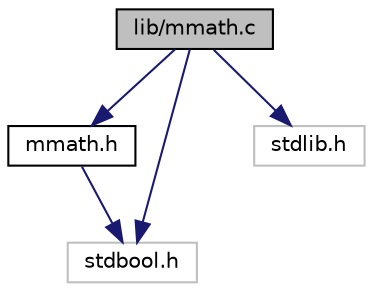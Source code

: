 digraph "lib/mmath.c"
{
 // LATEX_PDF_SIZE
  edge [fontname="Helvetica",fontsize="10",labelfontname="Helvetica",labelfontsize="10"];
  node [fontname="Helvetica",fontsize="10",shape=record];
  Node1 [label="lib/mmath.c",height=0.2,width=0.4,color="black", fillcolor="grey75", style="filled", fontcolor="black",tooltip="a collection of math functions"];
  Node1 -> Node2 [color="midnightblue",fontsize="10",style="solid",fontname="Helvetica"];
  Node2 [label="mmath.h",height=0.2,width=0.4,color="black", fillcolor="white", style="filled",URL="$mmath_8h_source.html",tooltip=" "];
  Node2 -> Node3 [color="midnightblue",fontsize="10",style="solid",fontname="Helvetica"];
  Node3 [label="stdbool.h",height=0.2,width=0.4,color="grey75", fillcolor="white", style="filled",tooltip=" "];
  Node1 -> Node4 [color="midnightblue",fontsize="10",style="solid",fontname="Helvetica"];
  Node4 [label="stdlib.h",height=0.2,width=0.4,color="grey75", fillcolor="white", style="filled",tooltip=" "];
  Node1 -> Node3 [color="midnightblue",fontsize="10",style="solid",fontname="Helvetica"];
}
